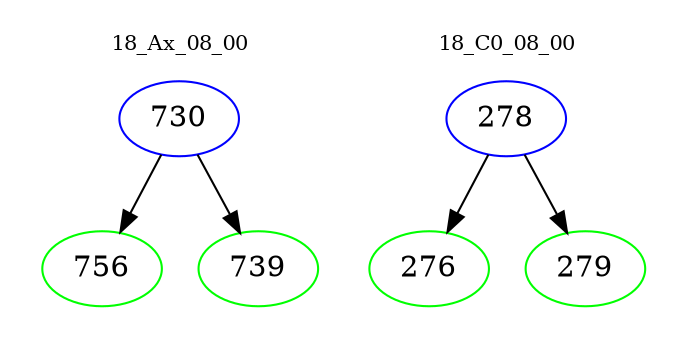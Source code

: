 digraph{
subgraph cluster_0 {
color = white
label = "18_Ax_08_00";
fontsize=10;
T0_730 [label="730", color="blue"]
T0_730 -> T0_756 [color="black"]
T0_756 [label="756", color="green"]
T0_730 -> T0_739 [color="black"]
T0_739 [label="739", color="green"]
}
subgraph cluster_1 {
color = white
label = "18_C0_08_00";
fontsize=10;
T1_278 [label="278", color="blue"]
T1_278 -> T1_276 [color="black"]
T1_276 [label="276", color="green"]
T1_278 -> T1_279 [color="black"]
T1_279 [label="279", color="green"]
}
}
